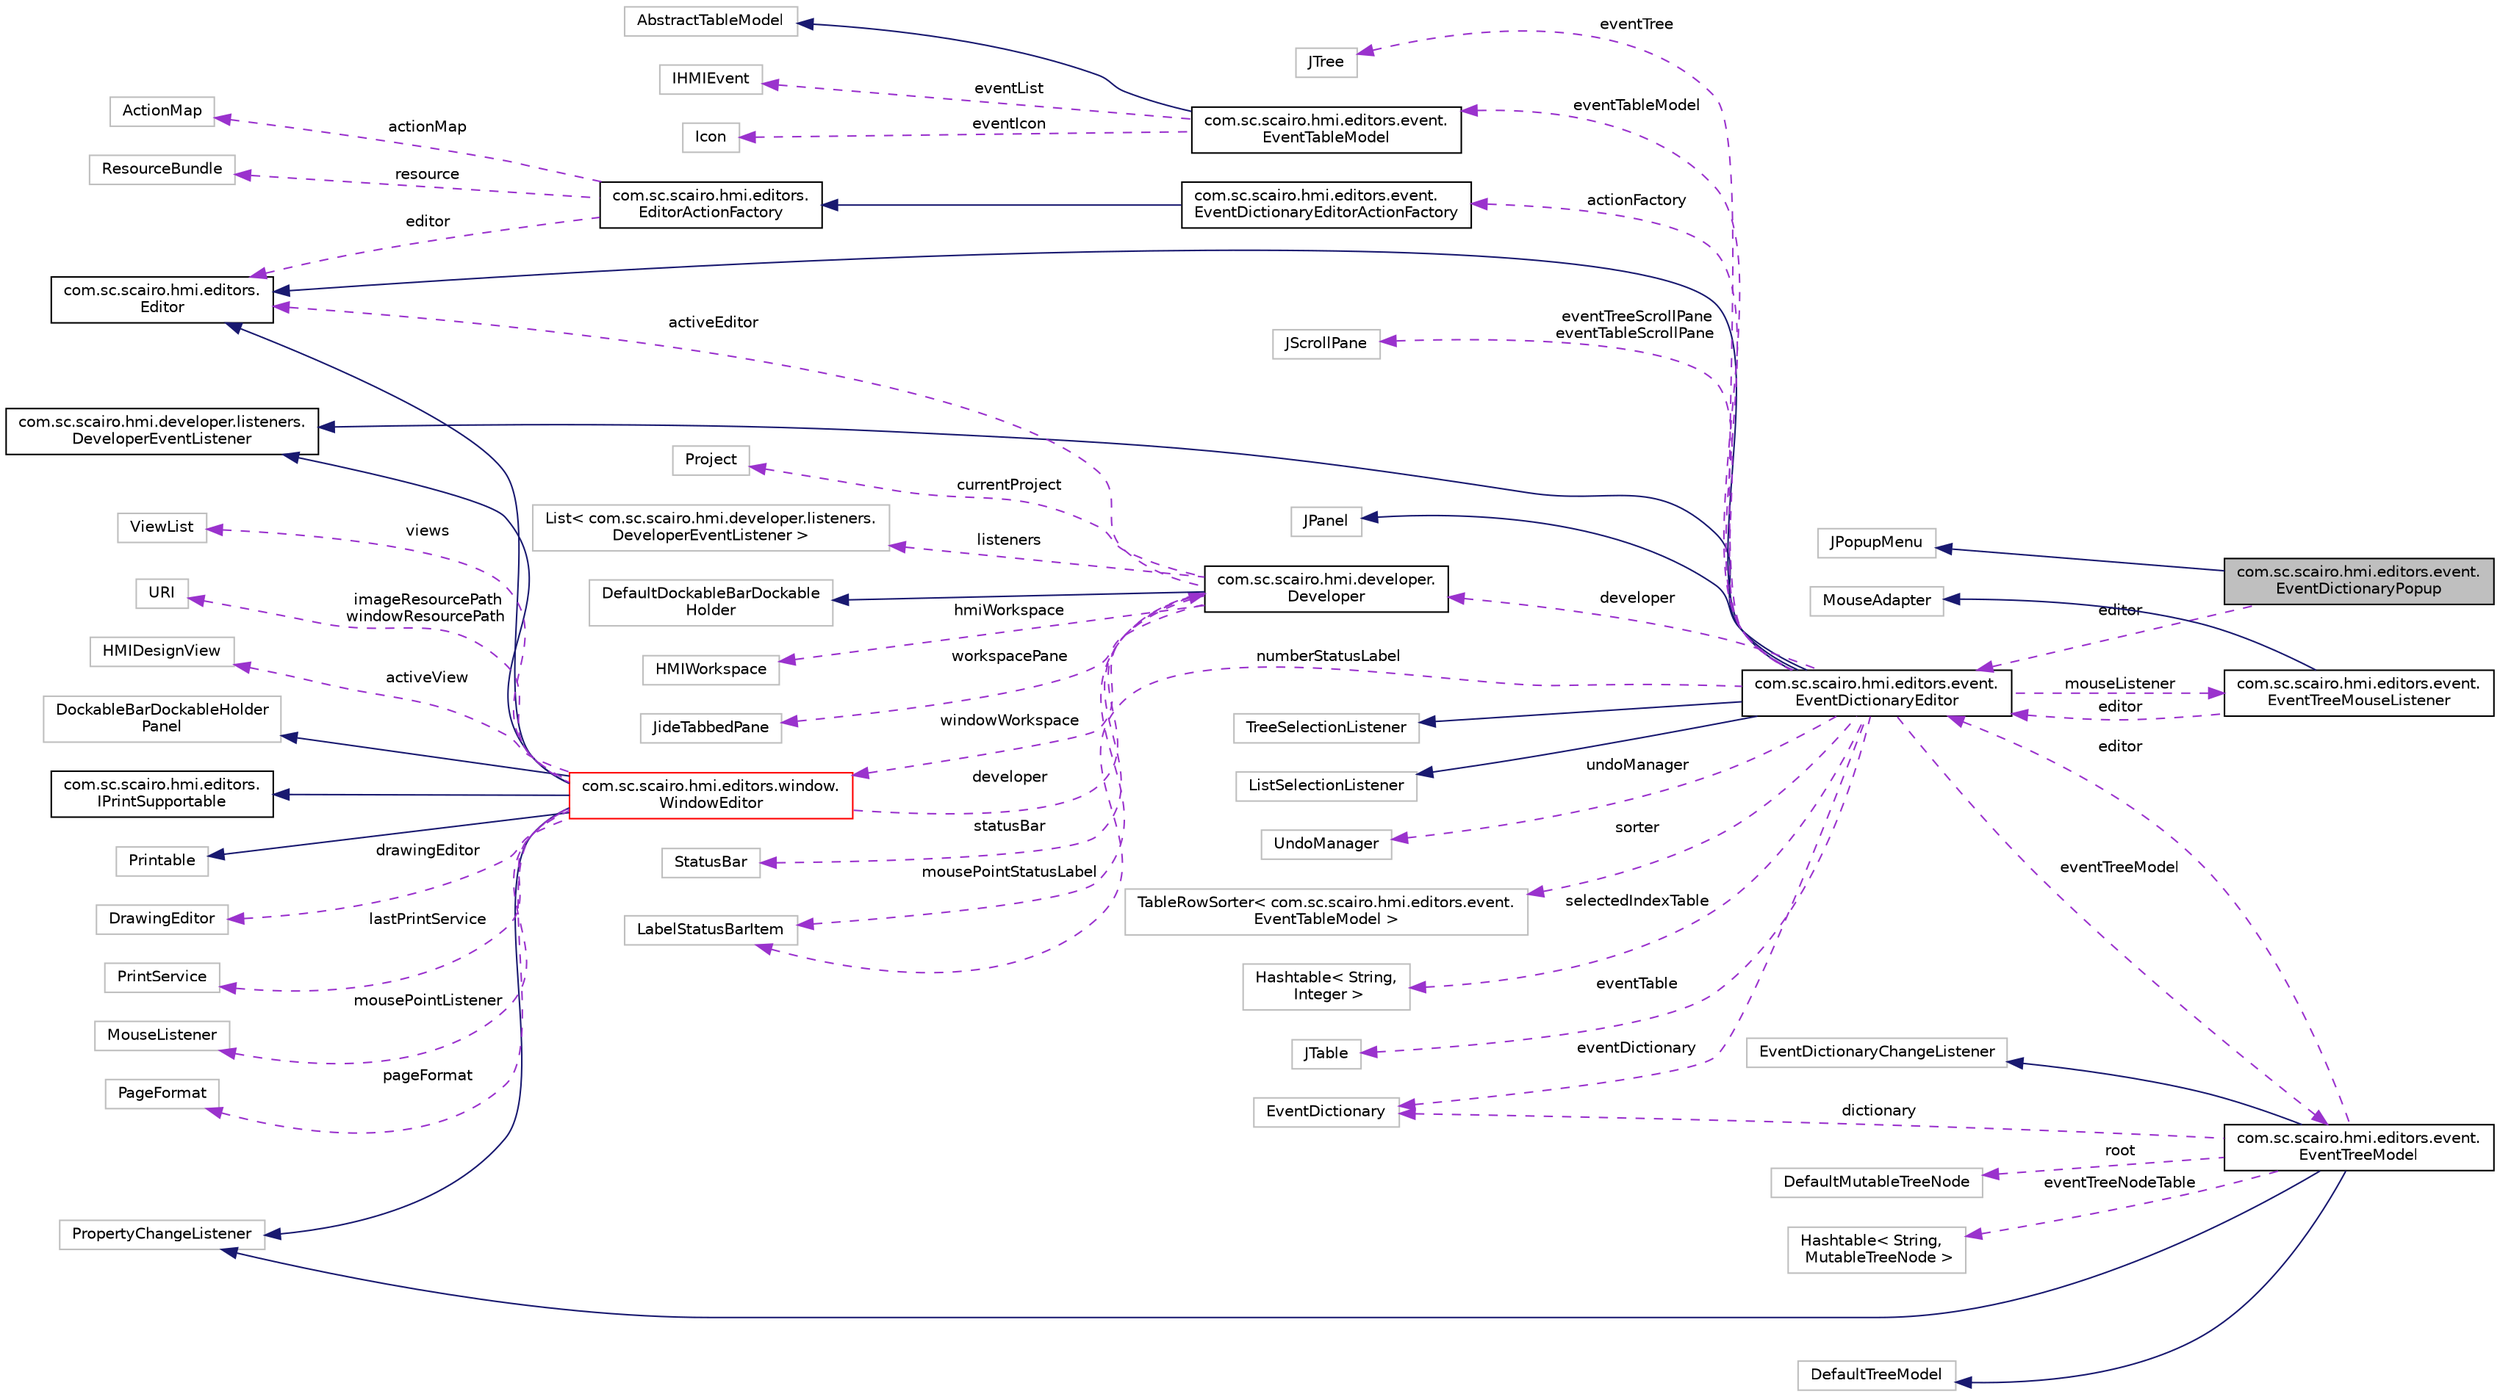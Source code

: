 digraph "com.sc.scairo.hmi.editors.event.EventDictionaryPopup"
{
 // LATEX_PDF_SIZE
  edge [fontname="Helvetica",fontsize="10",labelfontname="Helvetica",labelfontsize="10"];
  node [fontname="Helvetica",fontsize="10",shape=record];
  rankdir="LR";
  Node1 [label="com.sc.scairo.hmi.editors.event.\lEventDictionaryPopup",height=0.2,width=0.4,color="black", fillcolor="grey75", style="filled", fontcolor="black",tooltip=" "];
  Node2 -> Node1 [dir="back",color="midnightblue",fontsize="10",style="solid",fontname="Helvetica"];
  Node2 [label="JPopupMenu",height=0.2,width=0.4,color="grey75", fillcolor="white", style="filled",tooltip=" "];
  Node3 -> Node1 [dir="back",color="darkorchid3",fontsize="10",style="dashed",label=" editor" ,fontname="Helvetica"];
  Node3 [label="com.sc.scairo.hmi.editors.event.\lEventDictionaryEditor",height=0.2,width=0.4,color="black", fillcolor="white", style="filled",URL="$classcom_1_1sc_1_1scairo_1_1hmi_1_1editors_1_1event_1_1_event_dictionary_editor.html",tooltip=" "];
  Node4 -> Node3 [dir="back",color="midnightblue",fontsize="10",style="solid",fontname="Helvetica"];
  Node4 [label="JPanel",height=0.2,width=0.4,color="grey75", fillcolor="white", style="filled",tooltip=" "];
  Node5 -> Node3 [dir="back",color="midnightblue",fontsize="10",style="solid",fontname="Helvetica"];
  Node5 [label="com.sc.scairo.hmi.developer.listeners.\lDeveloperEventListener",height=0.2,width=0.4,color="black", fillcolor="white", style="filled",URL="$interfacecom_1_1sc_1_1scairo_1_1hmi_1_1developer_1_1listeners_1_1_developer_event_listener.html",tooltip=" "];
  Node6 -> Node3 [dir="back",color="midnightblue",fontsize="10",style="solid",fontname="Helvetica"];
  Node6 [label="com.sc.scairo.hmi.editors.\lEditor",height=0.2,width=0.4,color="black", fillcolor="white", style="filled",URL="$interfacecom_1_1sc_1_1scairo_1_1hmi_1_1editors_1_1_editor.html",tooltip=" "];
  Node7 -> Node3 [dir="back",color="midnightblue",fontsize="10",style="solid",fontname="Helvetica"];
  Node7 [label="TreeSelectionListener",height=0.2,width=0.4,color="grey75", fillcolor="white", style="filled",tooltip=" "];
  Node8 -> Node3 [dir="back",color="midnightblue",fontsize="10",style="solid",fontname="Helvetica"];
  Node8 [label="ListSelectionListener",height=0.2,width=0.4,color="grey75", fillcolor="white", style="filled",tooltip=" "];
  Node9 -> Node3 [dir="back",color="darkorchid3",fontsize="10",style="dashed",label=" eventTreeModel" ,fontname="Helvetica"];
  Node9 [label="com.sc.scairo.hmi.editors.event.\lEventTreeModel",height=0.2,width=0.4,color="black", fillcolor="white", style="filled",URL="$classcom_1_1sc_1_1scairo_1_1hmi_1_1editors_1_1event_1_1_event_tree_model.html",tooltip=" "];
  Node10 -> Node9 [dir="back",color="midnightblue",fontsize="10",style="solid",fontname="Helvetica"];
  Node10 [label="DefaultTreeModel",height=0.2,width=0.4,color="grey75", fillcolor="white", style="filled",tooltip=" "];
  Node11 -> Node9 [dir="back",color="midnightblue",fontsize="10",style="solid",fontname="Helvetica"];
  Node11 [label="EventDictionaryChangeListener",height=0.2,width=0.4,color="grey75", fillcolor="white", style="filled",tooltip=" "];
  Node12 -> Node9 [dir="back",color="midnightblue",fontsize="10",style="solid",fontname="Helvetica"];
  Node12 [label="PropertyChangeListener",height=0.2,width=0.4,color="grey75", fillcolor="white", style="filled",tooltip=" "];
  Node13 -> Node9 [dir="back",color="darkorchid3",fontsize="10",style="dashed",label=" root" ,fontname="Helvetica"];
  Node13 [label="DefaultMutableTreeNode",height=0.2,width=0.4,color="grey75", fillcolor="white", style="filled",tooltip=" "];
  Node3 -> Node9 [dir="back",color="darkorchid3",fontsize="10",style="dashed",label=" editor" ,fontname="Helvetica"];
  Node14 -> Node9 [dir="back",color="darkorchid3",fontsize="10",style="dashed",label=" eventTreeNodeTable" ,fontname="Helvetica"];
  Node14 [label="Hashtable\< String,\l MutableTreeNode \>",height=0.2,width=0.4,color="grey75", fillcolor="white", style="filled",tooltip=" "];
  Node15 -> Node9 [dir="back",color="darkorchid3",fontsize="10",style="dashed",label=" dictionary" ,fontname="Helvetica"];
  Node15 [label="EventDictionary",height=0.2,width=0.4,color="grey75", fillcolor="white", style="filled",tooltip=" "];
  Node16 -> Node3 [dir="back",color="darkorchid3",fontsize="10",style="dashed",label=" undoManager" ,fontname="Helvetica"];
  Node16 [label="UndoManager",height=0.2,width=0.4,color="grey75", fillcolor="white", style="filled",tooltip=" "];
  Node17 -> Node3 [dir="back",color="darkorchid3",fontsize="10",style="dashed",label=" sorter" ,fontname="Helvetica"];
  Node17 [label="TableRowSorter\< com.sc.scairo.hmi.editors.event.\lEventTableModel \>",height=0.2,width=0.4,color="grey75", fillcolor="white", style="filled",tooltip=" "];
  Node18 -> Node3 [dir="back",color="darkorchid3",fontsize="10",style="dashed",label=" eventTableModel" ,fontname="Helvetica"];
  Node18 [label="com.sc.scairo.hmi.editors.event.\lEventTableModel",height=0.2,width=0.4,color="black", fillcolor="white", style="filled",URL="$classcom_1_1sc_1_1scairo_1_1hmi_1_1editors_1_1event_1_1_event_table_model.html",tooltip=" "];
  Node19 -> Node18 [dir="back",color="midnightblue",fontsize="10",style="solid",fontname="Helvetica"];
  Node19 [label="AbstractTableModel",height=0.2,width=0.4,color="grey75", fillcolor="white", style="filled",tooltip=" "];
  Node20 -> Node18 [dir="back",color="darkorchid3",fontsize="10",style="dashed",label=" eventList" ,fontname="Helvetica"];
  Node20 [label="IHMIEvent",height=0.2,width=0.4,color="grey75", fillcolor="white", style="filled",tooltip=" "];
  Node21 -> Node18 [dir="back",color="darkorchid3",fontsize="10",style="dashed",label=" eventIcon" ,fontname="Helvetica"];
  Node21 [label="Icon",height=0.2,width=0.4,color="grey75", fillcolor="white", style="filled",tooltip=" "];
  Node22 -> Node3 [dir="back",color="darkorchid3",fontsize="10",style="dashed",label=" numberStatusLabel" ,fontname="Helvetica"];
  Node22 [label="LabelStatusBarItem",height=0.2,width=0.4,color="grey75", fillcolor="white", style="filled",tooltip=" "];
  Node23 -> Node3 [dir="back",color="darkorchid3",fontsize="10",style="dashed",label=" selectedIndexTable" ,fontname="Helvetica"];
  Node23 [label="Hashtable\< String,\l Integer \>",height=0.2,width=0.4,color="grey75", fillcolor="white", style="filled",tooltip=" "];
  Node24 -> Node3 [dir="back",color="darkorchid3",fontsize="10",style="dashed",label=" actionFactory" ,fontname="Helvetica"];
  Node24 [label="com.sc.scairo.hmi.editors.event.\lEventDictionaryEditorActionFactory",height=0.2,width=0.4,color="black", fillcolor="white", style="filled",URL="$classcom_1_1sc_1_1scairo_1_1hmi_1_1editors_1_1event_1_1_event_dictionary_editor_action_factory.html",tooltip=" "];
  Node25 -> Node24 [dir="back",color="midnightblue",fontsize="10",style="solid",fontname="Helvetica"];
  Node25 [label="com.sc.scairo.hmi.editors.\lEditorActionFactory",height=0.2,width=0.4,color="black", fillcolor="white", style="filled",URL="$classcom_1_1sc_1_1scairo_1_1hmi_1_1editors_1_1_editor_action_factory.html",tooltip=" "];
  Node26 -> Node25 [dir="back",color="darkorchid3",fontsize="10",style="dashed",label=" resource" ,fontname="Helvetica"];
  Node26 [label="ResourceBundle",height=0.2,width=0.4,color="grey75", fillcolor="white", style="filled",tooltip=" "];
  Node27 -> Node25 [dir="back",color="darkorchid3",fontsize="10",style="dashed",label=" actionMap" ,fontname="Helvetica"];
  Node27 [label="ActionMap",height=0.2,width=0.4,color="grey75", fillcolor="white", style="filled",tooltip=" "];
  Node6 -> Node25 [dir="back",color="darkorchid3",fontsize="10",style="dashed",label=" editor" ,fontname="Helvetica"];
  Node28 -> Node3 [dir="back",color="darkorchid3",fontsize="10",style="dashed",label=" mouseListener" ,fontname="Helvetica"];
  Node28 [label="com.sc.scairo.hmi.editors.event.\lEventTreeMouseListener",height=0.2,width=0.4,color="black", fillcolor="white", style="filled",URL="$classcom_1_1sc_1_1scairo_1_1hmi_1_1editors_1_1event_1_1_event_tree_mouse_listener.html",tooltip=" "];
  Node29 -> Node28 [dir="back",color="midnightblue",fontsize="10",style="solid",fontname="Helvetica"];
  Node29 [label="MouseAdapter",height=0.2,width=0.4,color="grey75", fillcolor="white", style="filled",tooltip=" "];
  Node3 -> Node28 [dir="back",color="darkorchid3",fontsize="10",style="dashed",label=" editor" ,fontname="Helvetica"];
  Node30 -> Node3 [dir="back",color="darkorchid3",fontsize="10",style="dashed",label=" eventTable" ,fontname="Helvetica"];
  Node30 [label="JTable",height=0.2,width=0.4,color="grey75", fillcolor="white", style="filled",tooltip=" "];
  Node15 -> Node3 [dir="back",color="darkorchid3",fontsize="10",style="dashed",label=" eventDictionary" ,fontname="Helvetica"];
  Node31 -> Node3 [dir="back",color="darkorchid3",fontsize="10",style="dashed",label=" developer" ,fontname="Helvetica"];
  Node31 [label="com.sc.scairo.hmi.developer.\lDeveloper",height=0.2,width=0.4,color="black", fillcolor="white", style="filled",URL="$classcom_1_1sc_1_1scairo_1_1hmi_1_1developer_1_1_developer.html",tooltip=" "];
  Node32 -> Node31 [dir="back",color="midnightblue",fontsize="10",style="solid",fontname="Helvetica"];
  Node32 [label="DefaultDockableBarDockable\lHolder",height=0.2,width=0.4,color="grey75", fillcolor="white", style="filled",tooltip=" "];
  Node33 -> Node31 [dir="back",color="darkorchid3",fontsize="10",style="dashed",label=" hmiWorkspace" ,fontname="Helvetica"];
  Node33 [label="HMIWorkspace",height=0.2,width=0.4,color="grey75", fillcolor="white", style="filled",tooltip=" "];
  Node34 -> Node31 [dir="back",color="darkorchid3",fontsize="10",style="dashed",label=" windowWorkspace" ,fontname="Helvetica"];
  Node34 [label="com.sc.scairo.hmi.editors.window.\lWindowEditor",height=0.2,width=0.4,color="red", fillcolor="white", style="filled",URL="$classcom_1_1sc_1_1scairo_1_1hmi_1_1editors_1_1window_1_1_window_editor.html",tooltip=" "];
  Node35 -> Node34 [dir="back",color="midnightblue",fontsize="10",style="solid",fontname="Helvetica"];
  Node35 [label="DockableBarDockableHolder\lPanel",height=0.2,width=0.4,color="grey75", fillcolor="white", style="filled",tooltip=" "];
  Node5 -> Node34 [dir="back",color="midnightblue",fontsize="10",style="solid",fontname="Helvetica"];
  Node12 -> Node34 [dir="back",color="midnightblue",fontsize="10",style="solid",fontname="Helvetica"];
  Node6 -> Node34 [dir="back",color="midnightblue",fontsize="10",style="solid",fontname="Helvetica"];
  Node36 -> Node34 [dir="back",color="midnightblue",fontsize="10",style="solid",fontname="Helvetica"];
  Node36 [label="com.sc.scairo.hmi.editors.\lIPrintSupportable",height=0.2,width=0.4,color="black", fillcolor="white", style="filled",URL="$interfacecom_1_1sc_1_1scairo_1_1hmi_1_1editors_1_1_i_print_supportable.html",tooltip=" "];
  Node37 -> Node34 [dir="back",color="midnightblue",fontsize="10",style="solid",fontname="Helvetica"];
  Node37 [label="Printable",height=0.2,width=0.4,color="grey75", fillcolor="white", style="filled",tooltip=" "];
  Node38 -> Node34 [dir="back",color="darkorchid3",fontsize="10",style="dashed",label=" drawingEditor" ,fontname="Helvetica"];
  Node38 [label="DrawingEditor",height=0.2,width=0.4,color="grey75", fillcolor="white", style="filled",tooltip=" "];
  Node39 -> Node34 [dir="back",color="darkorchid3",fontsize="10",style="dashed",label=" lastPrintService" ,fontname="Helvetica"];
  Node39 [label="PrintService",height=0.2,width=0.4,color="grey75", fillcolor="white", style="filled",tooltip=" "];
  Node40 -> Node34 [dir="back",color="darkorchid3",fontsize="10",style="dashed",label=" mousePointListener" ,fontname="Helvetica"];
  Node40 [label="MouseListener",height=0.2,width=0.4,color="grey75", fillcolor="white", style="filled",tooltip=" "];
  Node41 -> Node34 [dir="back",color="darkorchid3",fontsize="10",style="dashed",label=" pageFormat" ,fontname="Helvetica"];
  Node41 [label="PageFormat",height=0.2,width=0.4,color="grey75", fillcolor="white", style="filled",tooltip=" "];
  Node42 -> Node34 [dir="back",color="darkorchid3",fontsize="10",style="dashed",label=" views" ,fontname="Helvetica"];
  Node42 [label="ViewList",height=0.2,width=0.4,color="grey75", fillcolor="white", style="filled",tooltip=" "];
  Node43 -> Node34 [dir="back",color="darkorchid3",fontsize="10",style="dashed",label=" imageResourcePath\nwindowResourcePath" ,fontname="Helvetica"];
  Node43 [label="URI",height=0.2,width=0.4,color="grey75", fillcolor="white", style="filled",tooltip=" "];
  Node44 -> Node34 [dir="back",color="darkorchid3",fontsize="10",style="dashed",label=" activeView" ,fontname="Helvetica"];
  Node44 [label="HMIDesignView",height=0.2,width=0.4,color="grey75", fillcolor="white", style="filled",tooltip=" "];
  Node31 -> Node34 [dir="back",color="darkorchid3",fontsize="10",style="dashed",label=" developer" ,fontname="Helvetica"];
  Node22 -> Node31 [dir="back",color="darkorchid3",fontsize="10",style="dashed",label=" mousePointStatusLabel" ,fontname="Helvetica"];
  Node75 -> Node31 [dir="back",color="darkorchid3",fontsize="10",style="dashed",label=" workspacePane" ,fontname="Helvetica"];
  Node75 [label="JideTabbedPane",height=0.2,width=0.4,color="grey75", fillcolor="white", style="filled",tooltip=" "];
  Node76 -> Node31 [dir="back",color="darkorchid3",fontsize="10",style="dashed",label=" statusBar" ,fontname="Helvetica"];
  Node76 [label="StatusBar",height=0.2,width=0.4,color="grey75", fillcolor="white", style="filled",tooltip=" "];
  Node77 -> Node31 [dir="back",color="darkorchid3",fontsize="10",style="dashed",label=" currentProject" ,fontname="Helvetica"];
  Node77 [label="Project",height=0.2,width=0.4,color="grey75", fillcolor="white", style="filled",tooltip=" "];
  Node78 -> Node31 [dir="back",color="darkorchid3",fontsize="10",style="dashed",label=" listeners" ,fontname="Helvetica"];
  Node78 [label="List\< com.sc.scairo.hmi.developer.listeners.\lDeveloperEventListener \>",height=0.2,width=0.4,color="grey75", fillcolor="white", style="filled",tooltip=" "];
  Node6 -> Node31 [dir="back",color="darkorchid3",fontsize="10",style="dashed",label=" activeEditor" ,fontname="Helvetica"];
  Node79 -> Node3 [dir="back",color="darkorchid3",fontsize="10",style="dashed",label=" eventTree" ,fontname="Helvetica"];
  Node79 [label="JTree",height=0.2,width=0.4,color="grey75", fillcolor="white", style="filled",tooltip=" "];
  Node80 -> Node3 [dir="back",color="darkorchid3",fontsize="10",style="dashed",label=" eventTreeScrollPane\neventTableScrollPane" ,fontname="Helvetica"];
  Node80 [label="JScrollPane",height=0.2,width=0.4,color="grey75", fillcolor="white", style="filled",tooltip=" "];
}
